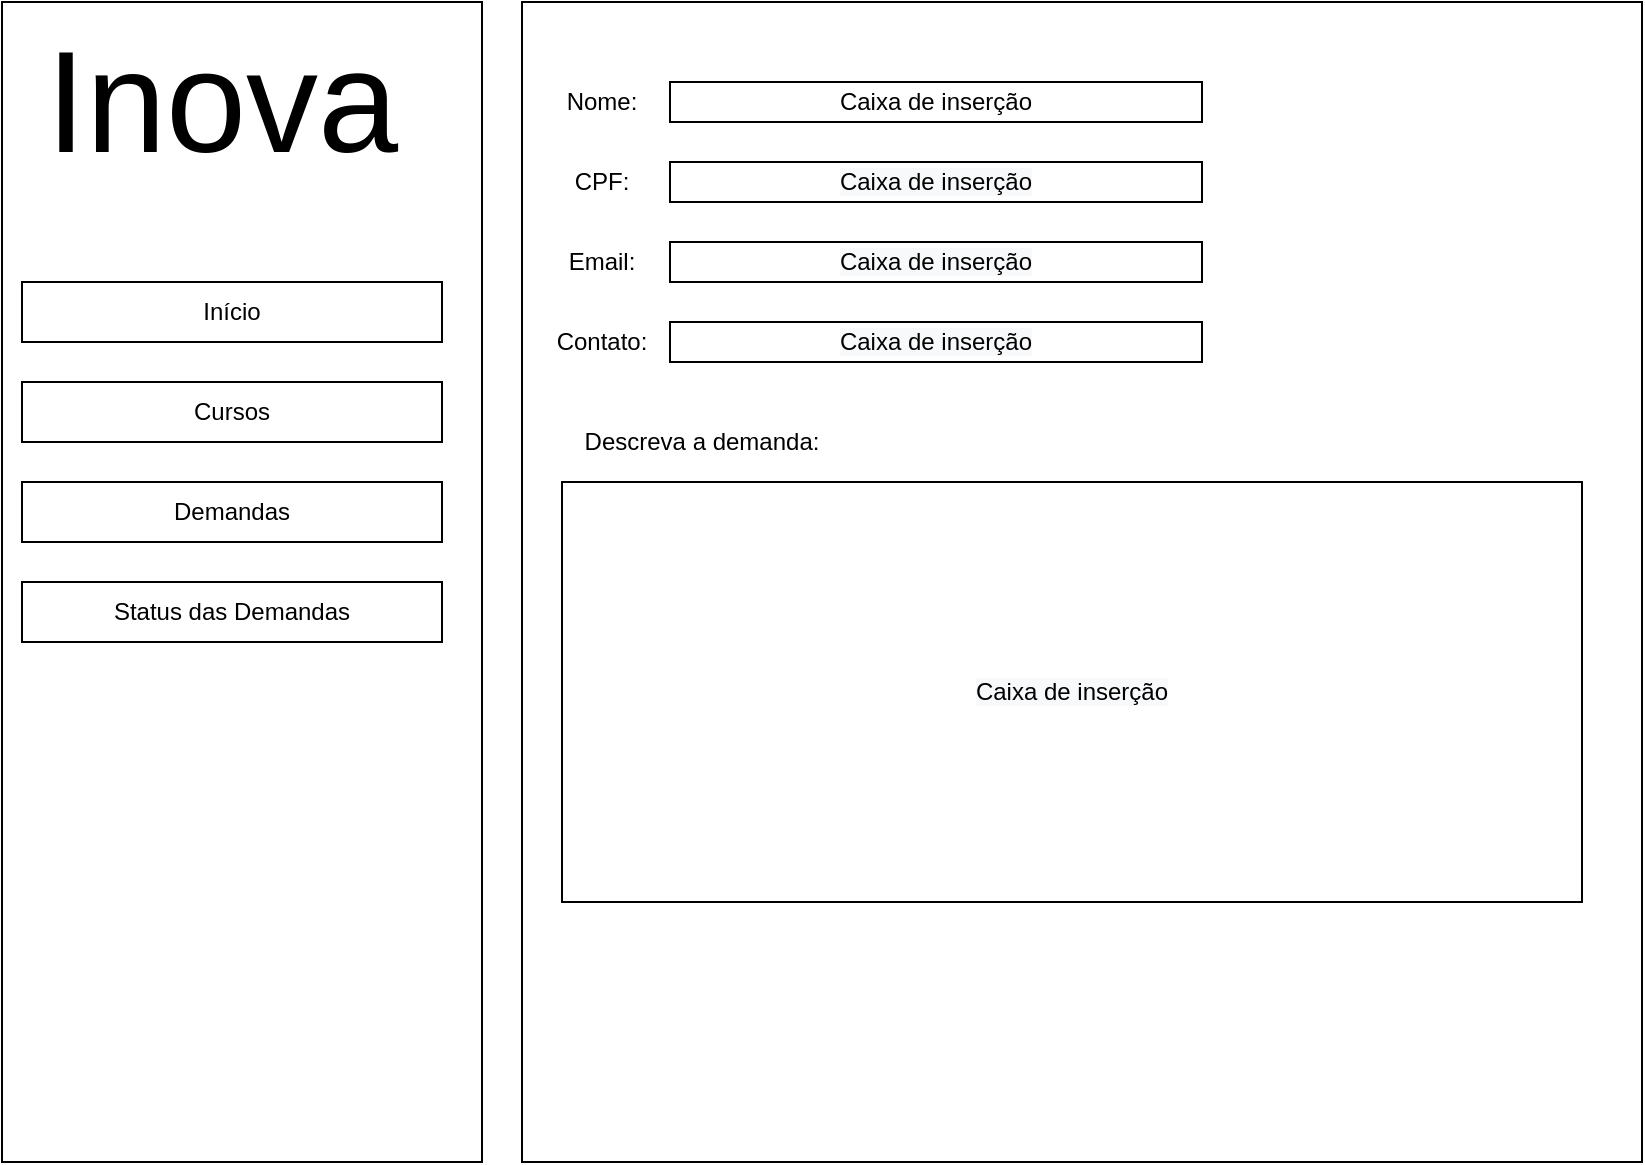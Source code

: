 <mxfile version="14.7.7" type="google"><diagram id="UNeoGP7nXaCQiHoR1Ky9" name="Page-1"><mxGraphModel dx="866" dy="522" grid="1" gridSize="10" guides="1" tooltips="1" connect="1" arrows="1" fold="1" page="1" pageScale="1" pageWidth="827" pageHeight="1169" math="0" shadow="0"><root><mxCell id="0"/><mxCell id="1" parent="0"/><mxCell id="sZKNgzFt0R70vqDIFpy2-2" value="" style="rounded=0;whiteSpace=wrap;html=1;" vertex="1" parent="1"><mxGeometry x="20" y="20" width="240" height="580" as="geometry"/></mxCell><mxCell id="sZKNgzFt0R70vqDIFpy2-3" value="" style="rounded=0;whiteSpace=wrap;html=1;" vertex="1" parent="1"><mxGeometry x="280" y="20" width="560" height="580" as="geometry"/></mxCell><mxCell id="sZKNgzFt0R70vqDIFpy2-4" value="&lt;font style=&quot;font-size: 72px&quot;&gt;Inova&lt;/font&gt;" style="text;html=1;strokeColor=none;fillColor=none;align=center;verticalAlign=middle;whiteSpace=wrap;rounded=0;" vertex="1" parent="1"><mxGeometry x="110" y="60" width="40" height="20" as="geometry"/></mxCell><mxCell id="sZKNgzFt0R70vqDIFpy2-5" value="Início" style="rounded=0;whiteSpace=wrap;html=1;" vertex="1" parent="1"><mxGeometry x="30" y="160" width="210" height="30" as="geometry"/></mxCell><mxCell id="sZKNgzFt0R70vqDIFpy2-6" value="Cursos" style="rounded=0;whiteSpace=wrap;html=1;" vertex="1" parent="1"><mxGeometry x="30" y="210" width="210" height="30" as="geometry"/></mxCell><mxCell id="sZKNgzFt0R70vqDIFpy2-7" value="Demandas" style="rounded=0;whiteSpace=wrap;html=1;" vertex="1" parent="1"><mxGeometry x="30" y="260" width="210" height="30" as="geometry"/></mxCell><mxCell id="sZKNgzFt0R70vqDIFpy2-8" value="Status das Demandas" style="rounded=0;whiteSpace=wrap;html=1;" vertex="1" parent="1"><mxGeometry x="30" y="310" width="210" height="30" as="geometry"/></mxCell><mxCell id="sZKNgzFt0R70vqDIFpy2-11" value="Nome:" style="text;html=1;strokeColor=none;fillColor=none;align=center;verticalAlign=middle;whiteSpace=wrap;rounded=0;" vertex="1" parent="1"><mxGeometry x="300" y="60" width="40" height="20" as="geometry"/></mxCell><mxCell id="sZKNgzFt0R70vqDIFpy2-12" value="CPF:" style="text;html=1;strokeColor=none;fillColor=none;align=center;verticalAlign=middle;whiteSpace=wrap;rounded=0;" vertex="1" parent="1"><mxGeometry x="300" y="100" width="40" height="20" as="geometry"/></mxCell><mxCell id="sZKNgzFt0R70vqDIFpy2-13" value="Email:" style="text;html=1;strokeColor=none;fillColor=none;align=center;verticalAlign=middle;whiteSpace=wrap;rounded=0;" vertex="1" parent="1"><mxGeometry x="300" y="140" width="40" height="20" as="geometry"/></mxCell><mxCell id="sZKNgzFt0R70vqDIFpy2-14" value="Contato:" style="text;html=1;strokeColor=none;fillColor=none;align=center;verticalAlign=middle;whiteSpace=wrap;rounded=0;" vertex="1" parent="1"><mxGeometry x="300" y="180" width="40" height="20" as="geometry"/></mxCell><mxCell id="sZKNgzFt0R70vqDIFpy2-15" value="Descreva a demanda:" style="text;html=1;strokeColor=none;fillColor=none;align=center;verticalAlign=middle;whiteSpace=wrap;rounded=0;" vertex="1" parent="1"><mxGeometry x="300" y="230" width="140" height="20" as="geometry"/></mxCell><mxCell id="sZKNgzFt0R70vqDIFpy2-16" value="&#10;&#10;&lt;span style=&quot;color: rgb(0, 0, 0); font-family: helvetica; font-size: 12px; font-style: normal; font-weight: 400; letter-spacing: normal; text-align: center; text-indent: 0px; text-transform: none; word-spacing: 0px; background-color: rgb(248, 249, 250); display: inline; float: none;&quot;&gt;Caixa de inserção&lt;/span&gt;&#10;&#10;" style="rounded=0;whiteSpace=wrap;html=1;" vertex="1" parent="1"><mxGeometry x="300" y="260" width="510" height="210" as="geometry"/></mxCell><mxCell id="sZKNgzFt0R70vqDIFpy2-18" value="&#10;&#10;&lt;span style=&quot;color: rgb(0, 0, 0); font-family: helvetica; font-size: 12px; font-style: normal; font-weight: 400; letter-spacing: normal; text-align: center; text-indent: 0px; text-transform: none; word-spacing: 0px; background-color: rgb(248, 249, 250); display: inline; float: none;&quot;&gt;Caixa de inserção&lt;/span&gt;&#10;&#10;" style="rounded=0;whiteSpace=wrap;html=1;" vertex="1" parent="1"><mxGeometry x="354" y="180" width="266" height="20" as="geometry"/></mxCell><mxCell id="sZKNgzFt0R70vqDIFpy2-19" value="&#10;&#10;&lt;span style=&quot;color: rgb(0, 0, 0); font-family: helvetica; font-size: 12px; font-style: normal; font-weight: 400; letter-spacing: normal; text-align: center; text-indent: 0px; text-transform: none; word-spacing: 0px; background-color: rgb(248, 249, 250); display: inline; float: none;&quot;&gt;Caixa de inserção&lt;/span&gt;&#10;&#10;" style="rounded=0;whiteSpace=wrap;html=1;" vertex="1" parent="1"><mxGeometry x="354" y="140" width="266" height="20" as="geometry"/></mxCell><mxCell id="sZKNgzFt0R70vqDIFpy2-20" value="&#10;&#10;&lt;span style=&quot;color: rgb(0, 0, 0); font-family: helvetica; font-size: 12px; font-style: normal; font-weight: 400; letter-spacing: normal; text-align: center; text-indent: 0px; text-transform: none; word-spacing: 0px; background-color: rgb(248, 249, 250); display: inline; float: none;&quot;&gt;Caixa de inserção&lt;/span&gt;&#10;&#10;" style="rounded=0;whiteSpace=wrap;html=1;" vertex="1" parent="1"><mxGeometry x="354" y="100" width="266" height="20" as="geometry"/></mxCell><mxCell id="sZKNgzFt0R70vqDIFpy2-21" value="Caixa de inserção" style="rounded=0;whiteSpace=wrap;html=1;" vertex="1" parent="1"><mxGeometry x="354" y="60" width="266" height="20" as="geometry"/></mxCell></root></mxGraphModel></diagram></mxfile>